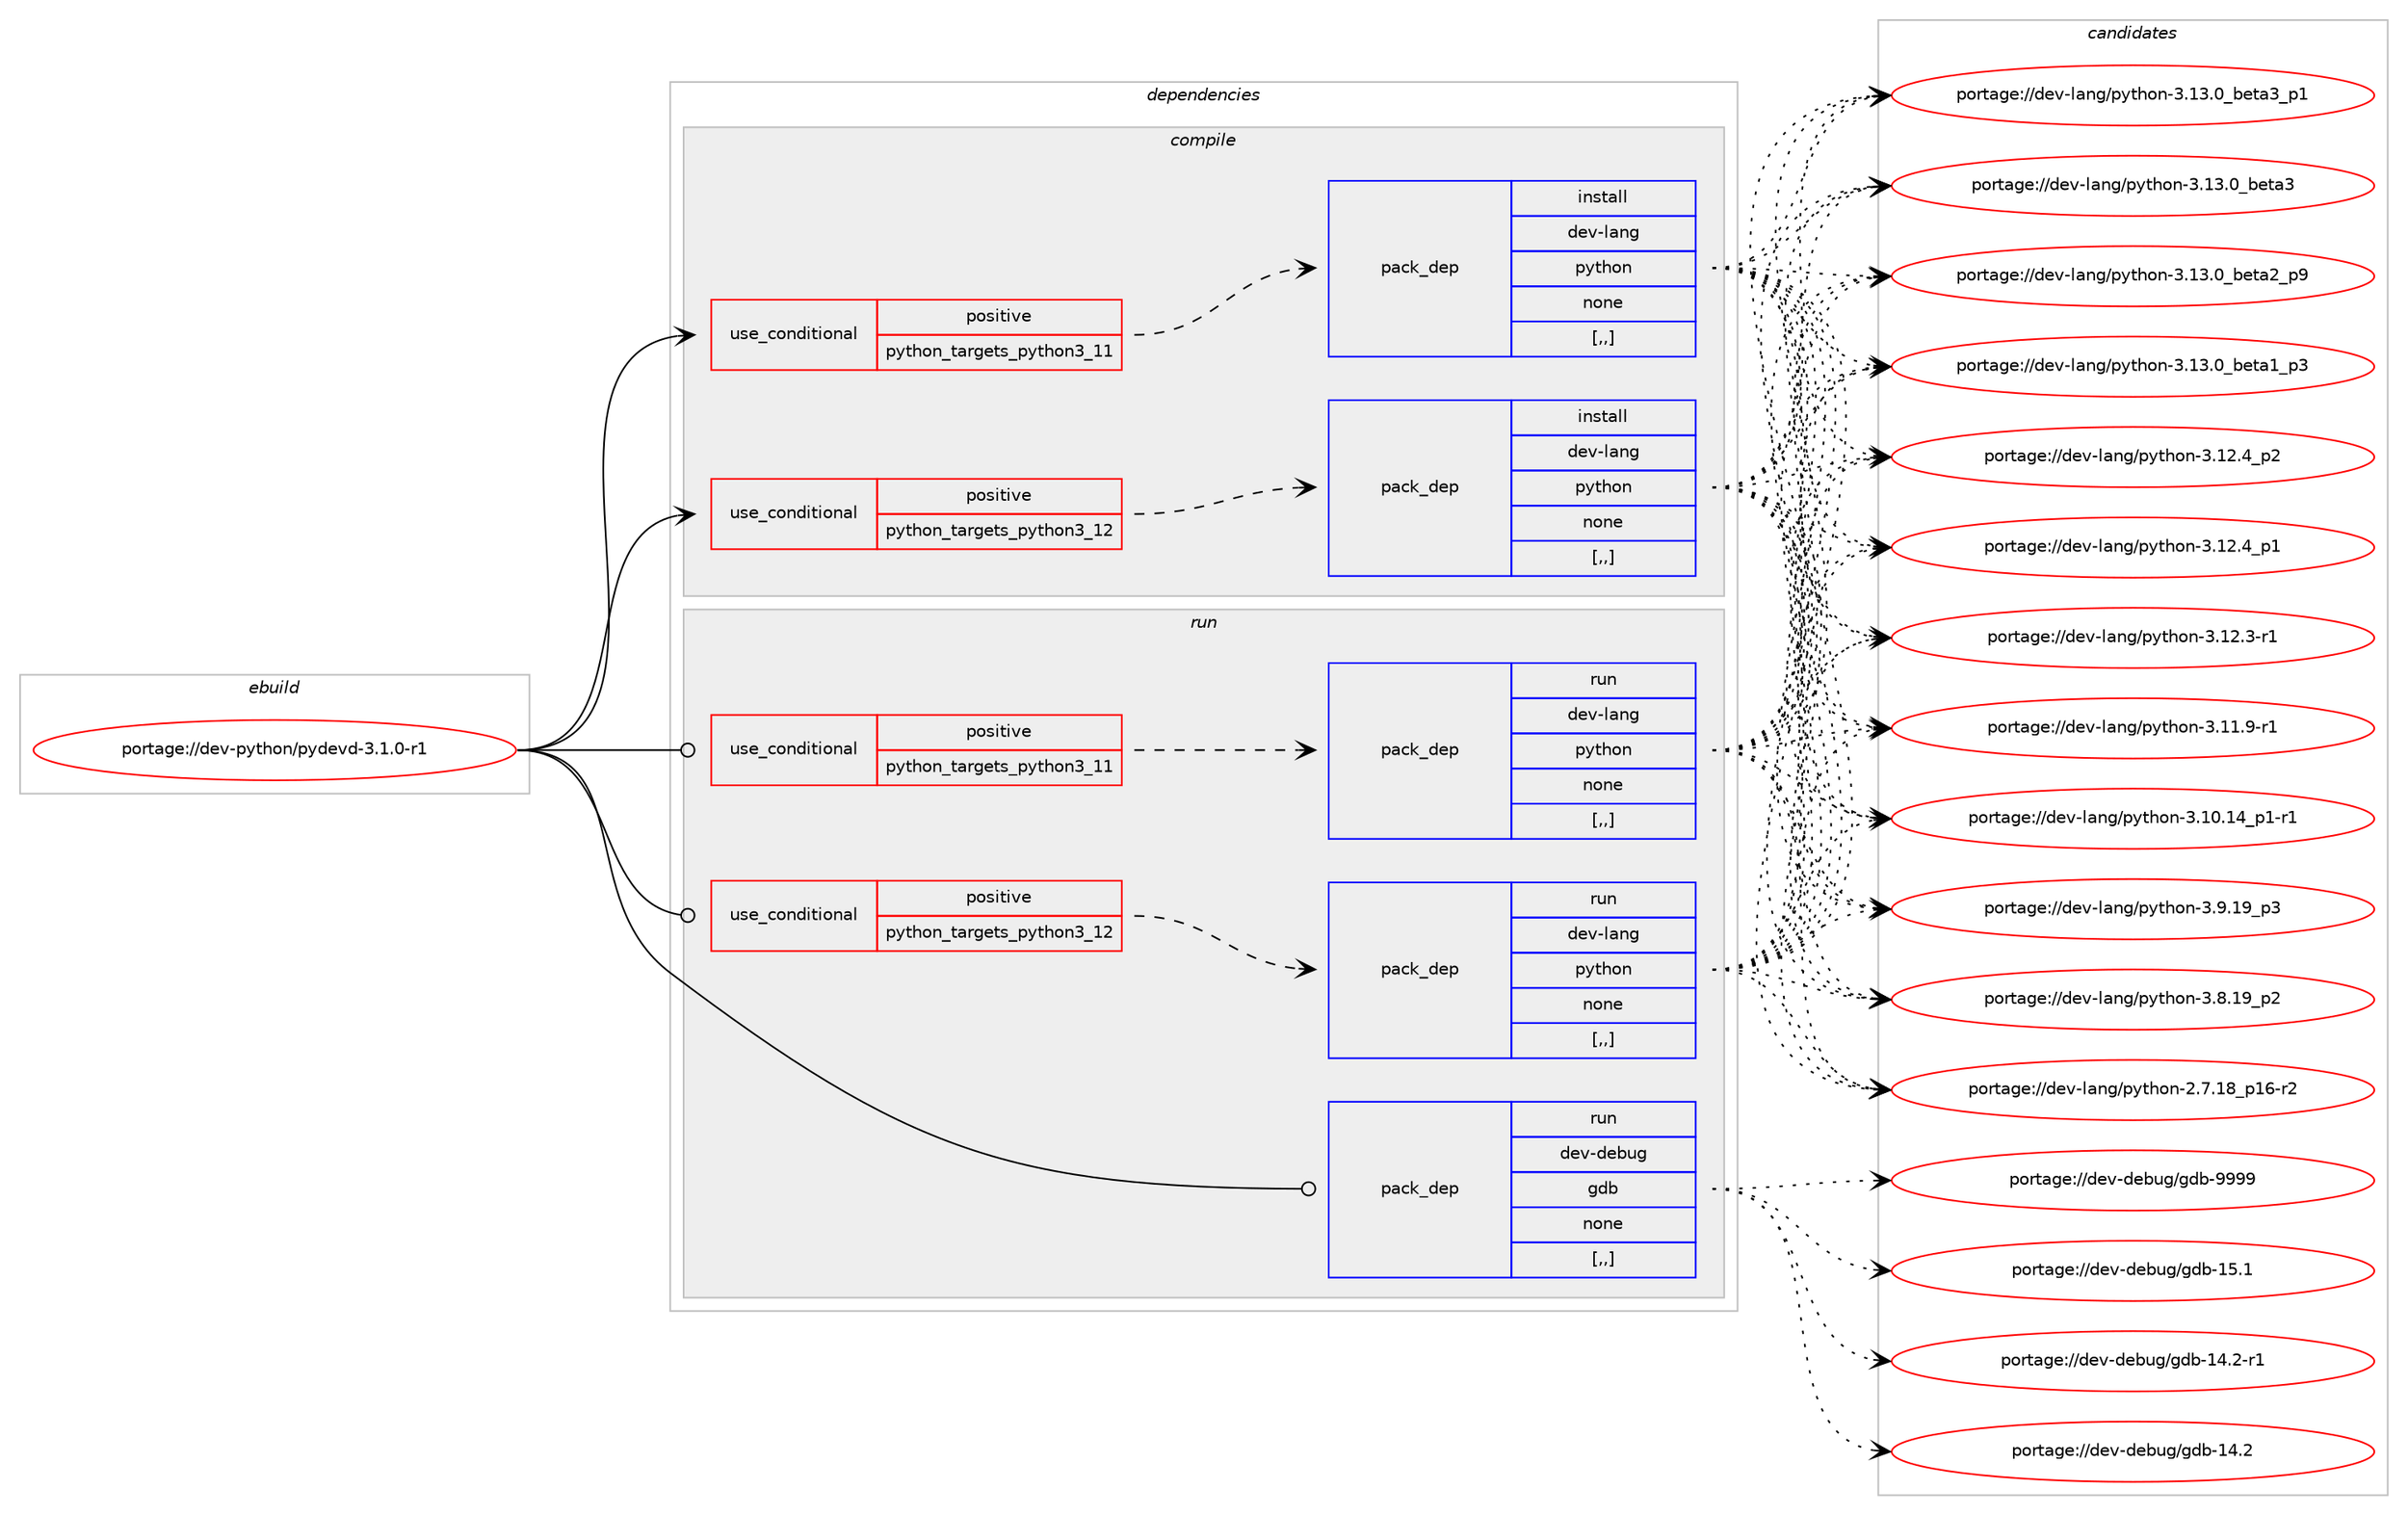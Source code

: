 digraph prolog {

# *************
# Graph options
# *************

newrank=true;
concentrate=true;
compound=true;
graph [rankdir=LR,fontname=Helvetica,fontsize=10,ranksep=1.5];#, ranksep=2.5, nodesep=0.2];
edge  [arrowhead=vee];
node  [fontname=Helvetica,fontsize=10];

# **********
# The ebuild
# **********

subgraph cluster_leftcol {
color=gray;
rank=same;
label=<<i>ebuild</i>>;
id [label="portage://dev-python/pydevd-3.1.0-r1", color=red, width=4, href="../dev-python/pydevd-3.1.0-r1.svg"];
}

# ****************
# The dependencies
# ****************

subgraph cluster_midcol {
color=gray;
label=<<i>dependencies</i>>;
subgraph cluster_compile {
fillcolor="#eeeeee";
style=filled;
label=<<i>compile</i>>;
subgraph cond36450 {
dependency155273 [label=<<TABLE BORDER="0" CELLBORDER="1" CELLSPACING="0" CELLPADDING="4"><TR><TD ROWSPAN="3" CELLPADDING="10">use_conditional</TD></TR><TR><TD>positive</TD></TR><TR><TD>python_targets_python3_11</TD></TR></TABLE>>, shape=none, color=red];
subgraph pack117586 {
dependency155274 [label=<<TABLE BORDER="0" CELLBORDER="1" CELLSPACING="0" CELLPADDING="4" WIDTH="220"><TR><TD ROWSPAN="6" CELLPADDING="30">pack_dep</TD></TR><TR><TD WIDTH="110">install</TD></TR><TR><TD>dev-lang</TD></TR><TR><TD>python</TD></TR><TR><TD>none</TD></TR><TR><TD>[,,]</TD></TR></TABLE>>, shape=none, color=blue];
}
dependency155273:e -> dependency155274:w [weight=20,style="dashed",arrowhead="vee"];
}
id:e -> dependency155273:w [weight=20,style="solid",arrowhead="vee"];
subgraph cond36451 {
dependency155275 [label=<<TABLE BORDER="0" CELLBORDER="1" CELLSPACING="0" CELLPADDING="4"><TR><TD ROWSPAN="3" CELLPADDING="10">use_conditional</TD></TR><TR><TD>positive</TD></TR><TR><TD>python_targets_python3_12</TD></TR></TABLE>>, shape=none, color=red];
subgraph pack117587 {
dependency155276 [label=<<TABLE BORDER="0" CELLBORDER="1" CELLSPACING="0" CELLPADDING="4" WIDTH="220"><TR><TD ROWSPAN="6" CELLPADDING="30">pack_dep</TD></TR><TR><TD WIDTH="110">install</TD></TR><TR><TD>dev-lang</TD></TR><TR><TD>python</TD></TR><TR><TD>none</TD></TR><TR><TD>[,,]</TD></TR></TABLE>>, shape=none, color=blue];
}
dependency155275:e -> dependency155276:w [weight=20,style="dashed",arrowhead="vee"];
}
id:e -> dependency155275:w [weight=20,style="solid",arrowhead="vee"];
}
subgraph cluster_compileandrun {
fillcolor="#eeeeee";
style=filled;
label=<<i>compile and run</i>>;
}
subgraph cluster_run {
fillcolor="#eeeeee";
style=filled;
label=<<i>run</i>>;
subgraph cond36452 {
dependency155277 [label=<<TABLE BORDER="0" CELLBORDER="1" CELLSPACING="0" CELLPADDING="4"><TR><TD ROWSPAN="3" CELLPADDING="10">use_conditional</TD></TR><TR><TD>positive</TD></TR><TR><TD>python_targets_python3_11</TD></TR></TABLE>>, shape=none, color=red];
subgraph pack117588 {
dependency155278 [label=<<TABLE BORDER="0" CELLBORDER="1" CELLSPACING="0" CELLPADDING="4" WIDTH="220"><TR><TD ROWSPAN="6" CELLPADDING="30">pack_dep</TD></TR><TR><TD WIDTH="110">run</TD></TR><TR><TD>dev-lang</TD></TR><TR><TD>python</TD></TR><TR><TD>none</TD></TR><TR><TD>[,,]</TD></TR></TABLE>>, shape=none, color=blue];
}
dependency155277:e -> dependency155278:w [weight=20,style="dashed",arrowhead="vee"];
}
id:e -> dependency155277:w [weight=20,style="solid",arrowhead="odot"];
subgraph cond36453 {
dependency155279 [label=<<TABLE BORDER="0" CELLBORDER="1" CELLSPACING="0" CELLPADDING="4"><TR><TD ROWSPAN="3" CELLPADDING="10">use_conditional</TD></TR><TR><TD>positive</TD></TR><TR><TD>python_targets_python3_12</TD></TR></TABLE>>, shape=none, color=red];
subgraph pack117589 {
dependency155280 [label=<<TABLE BORDER="0" CELLBORDER="1" CELLSPACING="0" CELLPADDING="4" WIDTH="220"><TR><TD ROWSPAN="6" CELLPADDING="30">pack_dep</TD></TR><TR><TD WIDTH="110">run</TD></TR><TR><TD>dev-lang</TD></TR><TR><TD>python</TD></TR><TR><TD>none</TD></TR><TR><TD>[,,]</TD></TR></TABLE>>, shape=none, color=blue];
}
dependency155279:e -> dependency155280:w [weight=20,style="dashed",arrowhead="vee"];
}
id:e -> dependency155279:w [weight=20,style="solid",arrowhead="odot"];
subgraph pack117590 {
dependency155281 [label=<<TABLE BORDER="0" CELLBORDER="1" CELLSPACING="0" CELLPADDING="4" WIDTH="220"><TR><TD ROWSPAN="6" CELLPADDING="30">pack_dep</TD></TR><TR><TD WIDTH="110">run</TD></TR><TR><TD>dev-debug</TD></TR><TR><TD>gdb</TD></TR><TR><TD>none</TD></TR><TR><TD>[,,]</TD></TR></TABLE>>, shape=none, color=blue];
}
id:e -> dependency155281:w [weight=20,style="solid",arrowhead="odot"];
}
}

# **************
# The candidates
# **************

subgraph cluster_choices {
rank=same;
color=gray;
label=<<i>candidates</i>>;

subgraph choice117586 {
color=black;
nodesep=1;
choice10010111845108971101034711212111610411111045514649514648959810111697519511249 [label="portage://dev-lang/python-3.13.0_beta3_p1", color=red, width=4,href="../dev-lang/python-3.13.0_beta3_p1.svg"];
choice1001011184510897110103471121211161041111104551464951464895981011169751 [label="portage://dev-lang/python-3.13.0_beta3", color=red, width=4,href="../dev-lang/python-3.13.0_beta3.svg"];
choice10010111845108971101034711212111610411111045514649514648959810111697509511257 [label="portage://dev-lang/python-3.13.0_beta2_p9", color=red, width=4,href="../dev-lang/python-3.13.0_beta2_p9.svg"];
choice10010111845108971101034711212111610411111045514649514648959810111697499511251 [label="portage://dev-lang/python-3.13.0_beta1_p3", color=red, width=4,href="../dev-lang/python-3.13.0_beta1_p3.svg"];
choice100101118451089711010347112121116104111110455146495046529511250 [label="portage://dev-lang/python-3.12.4_p2", color=red, width=4,href="../dev-lang/python-3.12.4_p2.svg"];
choice100101118451089711010347112121116104111110455146495046529511249 [label="portage://dev-lang/python-3.12.4_p1", color=red, width=4,href="../dev-lang/python-3.12.4_p1.svg"];
choice100101118451089711010347112121116104111110455146495046514511449 [label="portage://dev-lang/python-3.12.3-r1", color=red, width=4,href="../dev-lang/python-3.12.3-r1.svg"];
choice100101118451089711010347112121116104111110455146494946574511449 [label="portage://dev-lang/python-3.11.9-r1", color=red, width=4,href="../dev-lang/python-3.11.9-r1.svg"];
choice100101118451089711010347112121116104111110455146494846495295112494511449 [label="portage://dev-lang/python-3.10.14_p1-r1", color=red, width=4,href="../dev-lang/python-3.10.14_p1-r1.svg"];
choice100101118451089711010347112121116104111110455146574649579511251 [label="portage://dev-lang/python-3.9.19_p3", color=red, width=4,href="../dev-lang/python-3.9.19_p3.svg"];
choice100101118451089711010347112121116104111110455146564649579511250 [label="portage://dev-lang/python-3.8.19_p2", color=red, width=4,href="../dev-lang/python-3.8.19_p2.svg"];
choice100101118451089711010347112121116104111110455046554649569511249544511450 [label="portage://dev-lang/python-2.7.18_p16-r2", color=red, width=4,href="../dev-lang/python-2.7.18_p16-r2.svg"];
dependency155274:e -> choice10010111845108971101034711212111610411111045514649514648959810111697519511249:w [style=dotted,weight="100"];
dependency155274:e -> choice1001011184510897110103471121211161041111104551464951464895981011169751:w [style=dotted,weight="100"];
dependency155274:e -> choice10010111845108971101034711212111610411111045514649514648959810111697509511257:w [style=dotted,weight="100"];
dependency155274:e -> choice10010111845108971101034711212111610411111045514649514648959810111697499511251:w [style=dotted,weight="100"];
dependency155274:e -> choice100101118451089711010347112121116104111110455146495046529511250:w [style=dotted,weight="100"];
dependency155274:e -> choice100101118451089711010347112121116104111110455146495046529511249:w [style=dotted,weight="100"];
dependency155274:e -> choice100101118451089711010347112121116104111110455146495046514511449:w [style=dotted,weight="100"];
dependency155274:e -> choice100101118451089711010347112121116104111110455146494946574511449:w [style=dotted,weight="100"];
dependency155274:e -> choice100101118451089711010347112121116104111110455146494846495295112494511449:w [style=dotted,weight="100"];
dependency155274:e -> choice100101118451089711010347112121116104111110455146574649579511251:w [style=dotted,weight="100"];
dependency155274:e -> choice100101118451089711010347112121116104111110455146564649579511250:w [style=dotted,weight="100"];
dependency155274:e -> choice100101118451089711010347112121116104111110455046554649569511249544511450:w [style=dotted,weight="100"];
}
subgraph choice117587 {
color=black;
nodesep=1;
choice10010111845108971101034711212111610411111045514649514648959810111697519511249 [label="portage://dev-lang/python-3.13.0_beta3_p1", color=red, width=4,href="../dev-lang/python-3.13.0_beta3_p1.svg"];
choice1001011184510897110103471121211161041111104551464951464895981011169751 [label="portage://dev-lang/python-3.13.0_beta3", color=red, width=4,href="../dev-lang/python-3.13.0_beta3.svg"];
choice10010111845108971101034711212111610411111045514649514648959810111697509511257 [label="portage://dev-lang/python-3.13.0_beta2_p9", color=red, width=4,href="../dev-lang/python-3.13.0_beta2_p9.svg"];
choice10010111845108971101034711212111610411111045514649514648959810111697499511251 [label="portage://dev-lang/python-3.13.0_beta1_p3", color=red, width=4,href="../dev-lang/python-3.13.0_beta1_p3.svg"];
choice100101118451089711010347112121116104111110455146495046529511250 [label="portage://dev-lang/python-3.12.4_p2", color=red, width=4,href="../dev-lang/python-3.12.4_p2.svg"];
choice100101118451089711010347112121116104111110455146495046529511249 [label="portage://dev-lang/python-3.12.4_p1", color=red, width=4,href="../dev-lang/python-3.12.4_p1.svg"];
choice100101118451089711010347112121116104111110455146495046514511449 [label="portage://dev-lang/python-3.12.3-r1", color=red, width=4,href="../dev-lang/python-3.12.3-r1.svg"];
choice100101118451089711010347112121116104111110455146494946574511449 [label="portage://dev-lang/python-3.11.9-r1", color=red, width=4,href="../dev-lang/python-3.11.9-r1.svg"];
choice100101118451089711010347112121116104111110455146494846495295112494511449 [label="portage://dev-lang/python-3.10.14_p1-r1", color=red, width=4,href="../dev-lang/python-3.10.14_p1-r1.svg"];
choice100101118451089711010347112121116104111110455146574649579511251 [label="portage://dev-lang/python-3.9.19_p3", color=red, width=4,href="../dev-lang/python-3.9.19_p3.svg"];
choice100101118451089711010347112121116104111110455146564649579511250 [label="portage://dev-lang/python-3.8.19_p2", color=red, width=4,href="../dev-lang/python-3.8.19_p2.svg"];
choice100101118451089711010347112121116104111110455046554649569511249544511450 [label="portage://dev-lang/python-2.7.18_p16-r2", color=red, width=4,href="../dev-lang/python-2.7.18_p16-r2.svg"];
dependency155276:e -> choice10010111845108971101034711212111610411111045514649514648959810111697519511249:w [style=dotted,weight="100"];
dependency155276:e -> choice1001011184510897110103471121211161041111104551464951464895981011169751:w [style=dotted,weight="100"];
dependency155276:e -> choice10010111845108971101034711212111610411111045514649514648959810111697509511257:w [style=dotted,weight="100"];
dependency155276:e -> choice10010111845108971101034711212111610411111045514649514648959810111697499511251:w [style=dotted,weight="100"];
dependency155276:e -> choice100101118451089711010347112121116104111110455146495046529511250:w [style=dotted,weight="100"];
dependency155276:e -> choice100101118451089711010347112121116104111110455146495046529511249:w [style=dotted,weight="100"];
dependency155276:e -> choice100101118451089711010347112121116104111110455146495046514511449:w [style=dotted,weight="100"];
dependency155276:e -> choice100101118451089711010347112121116104111110455146494946574511449:w [style=dotted,weight="100"];
dependency155276:e -> choice100101118451089711010347112121116104111110455146494846495295112494511449:w [style=dotted,weight="100"];
dependency155276:e -> choice100101118451089711010347112121116104111110455146574649579511251:w [style=dotted,weight="100"];
dependency155276:e -> choice100101118451089711010347112121116104111110455146564649579511250:w [style=dotted,weight="100"];
dependency155276:e -> choice100101118451089711010347112121116104111110455046554649569511249544511450:w [style=dotted,weight="100"];
}
subgraph choice117588 {
color=black;
nodesep=1;
choice10010111845108971101034711212111610411111045514649514648959810111697519511249 [label="portage://dev-lang/python-3.13.0_beta3_p1", color=red, width=4,href="../dev-lang/python-3.13.0_beta3_p1.svg"];
choice1001011184510897110103471121211161041111104551464951464895981011169751 [label="portage://dev-lang/python-3.13.0_beta3", color=red, width=4,href="../dev-lang/python-3.13.0_beta3.svg"];
choice10010111845108971101034711212111610411111045514649514648959810111697509511257 [label="portage://dev-lang/python-3.13.0_beta2_p9", color=red, width=4,href="../dev-lang/python-3.13.0_beta2_p9.svg"];
choice10010111845108971101034711212111610411111045514649514648959810111697499511251 [label="portage://dev-lang/python-3.13.0_beta1_p3", color=red, width=4,href="../dev-lang/python-3.13.0_beta1_p3.svg"];
choice100101118451089711010347112121116104111110455146495046529511250 [label="portage://dev-lang/python-3.12.4_p2", color=red, width=4,href="../dev-lang/python-3.12.4_p2.svg"];
choice100101118451089711010347112121116104111110455146495046529511249 [label="portage://dev-lang/python-3.12.4_p1", color=red, width=4,href="../dev-lang/python-3.12.4_p1.svg"];
choice100101118451089711010347112121116104111110455146495046514511449 [label="portage://dev-lang/python-3.12.3-r1", color=red, width=4,href="../dev-lang/python-3.12.3-r1.svg"];
choice100101118451089711010347112121116104111110455146494946574511449 [label="portage://dev-lang/python-3.11.9-r1", color=red, width=4,href="../dev-lang/python-3.11.9-r1.svg"];
choice100101118451089711010347112121116104111110455146494846495295112494511449 [label="portage://dev-lang/python-3.10.14_p1-r1", color=red, width=4,href="../dev-lang/python-3.10.14_p1-r1.svg"];
choice100101118451089711010347112121116104111110455146574649579511251 [label="portage://dev-lang/python-3.9.19_p3", color=red, width=4,href="../dev-lang/python-3.9.19_p3.svg"];
choice100101118451089711010347112121116104111110455146564649579511250 [label="portage://dev-lang/python-3.8.19_p2", color=red, width=4,href="../dev-lang/python-3.8.19_p2.svg"];
choice100101118451089711010347112121116104111110455046554649569511249544511450 [label="portage://dev-lang/python-2.7.18_p16-r2", color=red, width=4,href="../dev-lang/python-2.7.18_p16-r2.svg"];
dependency155278:e -> choice10010111845108971101034711212111610411111045514649514648959810111697519511249:w [style=dotted,weight="100"];
dependency155278:e -> choice1001011184510897110103471121211161041111104551464951464895981011169751:w [style=dotted,weight="100"];
dependency155278:e -> choice10010111845108971101034711212111610411111045514649514648959810111697509511257:w [style=dotted,weight="100"];
dependency155278:e -> choice10010111845108971101034711212111610411111045514649514648959810111697499511251:w [style=dotted,weight="100"];
dependency155278:e -> choice100101118451089711010347112121116104111110455146495046529511250:w [style=dotted,weight="100"];
dependency155278:e -> choice100101118451089711010347112121116104111110455146495046529511249:w [style=dotted,weight="100"];
dependency155278:e -> choice100101118451089711010347112121116104111110455146495046514511449:w [style=dotted,weight="100"];
dependency155278:e -> choice100101118451089711010347112121116104111110455146494946574511449:w [style=dotted,weight="100"];
dependency155278:e -> choice100101118451089711010347112121116104111110455146494846495295112494511449:w [style=dotted,weight="100"];
dependency155278:e -> choice100101118451089711010347112121116104111110455146574649579511251:w [style=dotted,weight="100"];
dependency155278:e -> choice100101118451089711010347112121116104111110455146564649579511250:w [style=dotted,weight="100"];
dependency155278:e -> choice100101118451089711010347112121116104111110455046554649569511249544511450:w [style=dotted,weight="100"];
}
subgraph choice117589 {
color=black;
nodesep=1;
choice10010111845108971101034711212111610411111045514649514648959810111697519511249 [label="portage://dev-lang/python-3.13.0_beta3_p1", color=red, width=4,href="../dev-lang/python-3.13.0_beta3_p1.svg"];
choice1001011184510897110103471121211161041111104551464951464895981011169751 [label="portage://dev-lang/python-3.13.0_beta3", color=red, width=4,href="../dev-lang/python-3.13.0_beta3.svg"];
choice10010111845108971101034711212111610411111045514649514648959810111697509511257 [label="portage://dev-lang/python-3.13.0_beta2_p9", color=red, width=4,href="../dev-lang/python-3.13.0_beta2_p9.svg"];
choice10010111845108971101034711212111610411111045514649514648959810111697499511251 [label="portage://dev-lang/python-3.13.0_beta1_p3", color=red, width=4,href="../dev-lang/python-3.13.0_beta1_p3.svg"];
choice100101118451089711010347112121116104111110455146495046529511250 [label="portage://dev-lang/python-3.12.4_p2", color=red, width=4,href="../dev-lang/python-3.12.4_p2.svg"];
choice100101118451089711010347112121116104111110455146495046529511249 [label="portage://dev-lang/python-3.12.4_p1", color=red, width=4,href="../dev-lang/python-3.12.4_p1.svg"];
choice100101118451089711010347112121116104111110455146495046514511449 [label="portage://dev-lang/python-3.12.3-r1", color=red, width=4,href="../dev-lang/python-3.12.3-r1.svg"];
choice100101118451089711010347112121116104111110455146494946574511449 [label="portage://dev-lang/python-3.11.9-r1", color=red, width=4,href="../dev-lang/python-3.11.9-r1.svg"];
choice100101118451089711010347112121116104111110455146494846495295112494511449 [label="portage://dev-lang/python-3.10.14_p1-r1", color=red, width=4,href="../dev-lang/python-3.10.14_p1-r1.svg"];
choice100101118451089711010347112121116104111110455146574649579511251 [label="portage://dev-lang/python-3.9.19_p3", color=red, width=4,href="../dev-lang/python-3.9.19_p3.svg"];
choice100101118451089711010347112121116104111110455146564649579511250 [label="portage://dev-lang/python-3.8.19_p2", color=red, width=4,href="../dev-lang/python-3.8.19_p2.svg"];
choice100101118451089711010347112121116104111110455046554649569511249544511450 [label="portage://dev-lang/python-2.7.18_p16-r2", color=red, width=4,href="../dev-lang/python-2.7.18_p16-r2.svg"];
dependency155280:e -> choice10010111845108971101034711212111610411111045514649514648959810111697519511249:w [style=dotted,weight="100"];
dependency155280:e -> choice1001011184510897110103471121211161041111104551464951464895981011169751:w [style=dotted,weight="100"];
dependency155280:e -> choice10010111845108971101034711212111610411111045514649514648959810111697509511257:w [style=dotted,weight="100"];
dependency155280:e -> choice10010111845108971101034711212111610411111045514649514648959810111697499511251:w [style=dotted,weight="100"];
dependency155280:e -> choice100101118451089711010347112121116104111110455146495046529511250:w [style=dotted,weight="100"];
dependency155280:e -> choice100101118451089711010347112121116104111110455146495046529511249:w [style=dotted,weight="100"];
dependency155280:e -> choice100101118451089711010347112121116104111110455146495046514511449:w [style=dotted,weight="100"];
dependency155280:e -> choice100101118451089711010347112121116104111110455146494946574511449:w [style=dotted,weight="100"];
dependency155280:e -> choice100101118451089711010347112121116104111110455146494846495295112494511449:w [style=dotted,weight="100"];
dependency155280:e -> choice100101118451089711010347112121116104111110455146574649579511251:w [style=dotted,weight="100"];
dependency155280:e -> choice100101118451089711010347112121116104111110455146564649579511250:w [style=dotted,weight="100"];
dependency155280:e -> choice100101118451089711010347112121116104111110455046554649569511249544511450:w [style=dotted,weight="100"];
}
subgraph choice117590 {
color=black;
nodesep=1;
choice100101118451001019811710347103100984557575757 [label="portage://dev-debug/gdb-9999", color=red, width=4,href="../dev-debug/gdb-9999.svg"];
choice100101118451001019811710347103100984549534649 [label="portage://dev-debug/gdb-15.1", color=red, width=4,href="../dev-debug/gdb-15.1.svg"];
choice1001011184510010198117103471031009845495246504511449 [label="portage://dev-debug/gdb-14.2-r1", color=red, width=4,href="../dev-debug/gdb-14.2-r1.svg"];
choice100101118451001019811710347103100984549524650 [label="portage://dev-debug/gdb-14.2", color=red, width=4,href="../dev-debug/gdb-14.2.svg"];
dependency155281:e -> choice100101118451001019811710347103100984557575757:w [style=dotted,weight="100"];
dependency155281:e -> choice100101118451001019811710347103100984549534649:w [style=dotted,weight="100"];
dependency155281:e -> choice1001011184510010198117103471031009845495246504511449:w [style=dotted,weight="100"];
dependency155281:e -> choice100101118451001019811710347103100984549524650:w [style=dotted,weight="100"];
}
}

}
